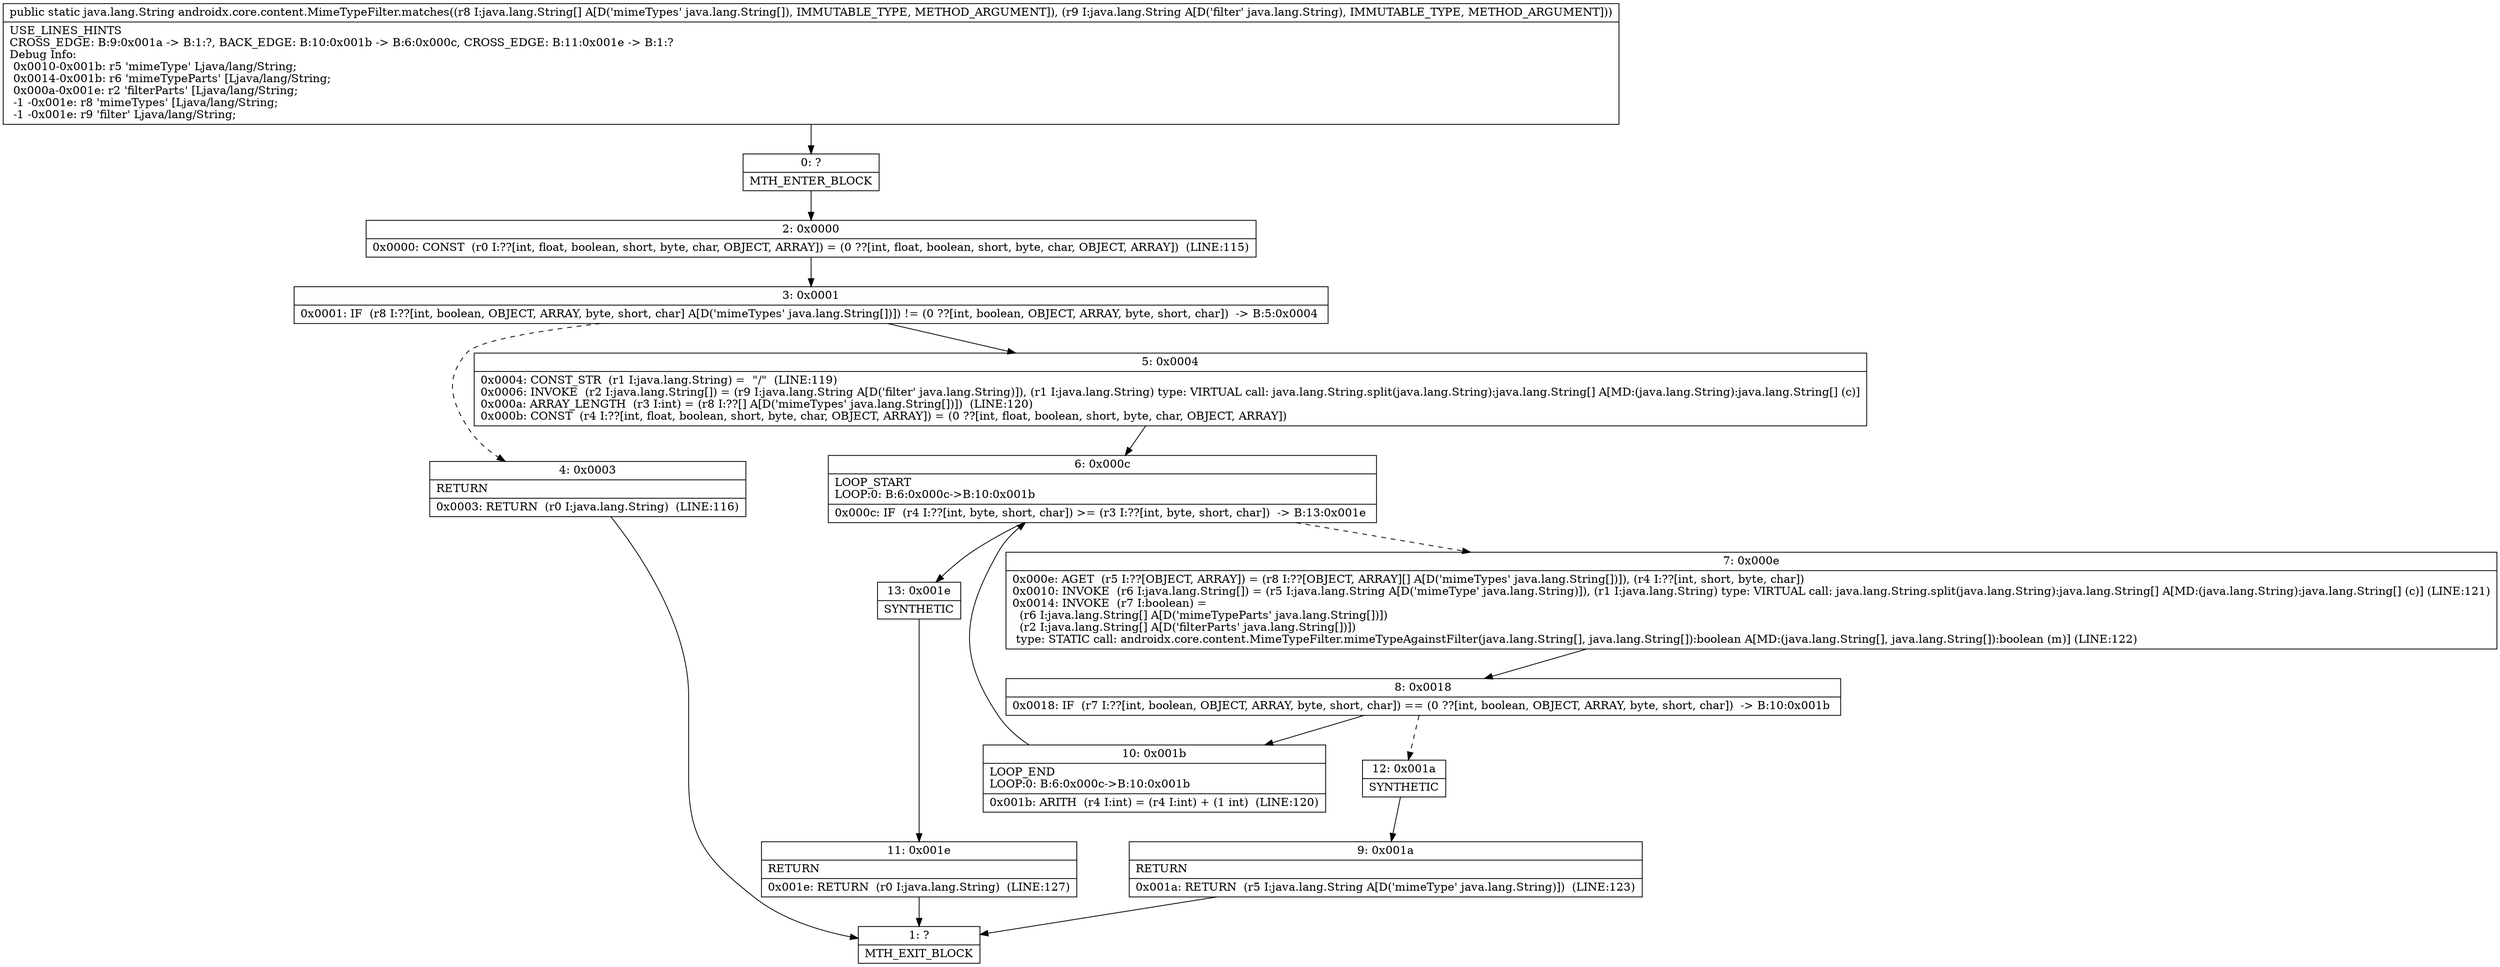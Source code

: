 digraph "CFG forandroidx.core.content.MimeTypeFilter.matches([Ljava\/lang\/String;Ljava\/lang\/String;)Ljava\/lang\/String;" {
Node_0 [shape=record,label="{0\:\ ?|MTH_ENTER_BLOCK\l}"];
Node_2 [shape=record,label="{2\:\ 0x0000|0x0000: CONST  (r0 I:??[int, float, boolean, short, byte, char, OBJECT, ARRAY]) = (0 ??[int, float, boolean, short, byte, char, OBJECT, ARRAY])  (LINE:115)\l}"];
Node_3 [shape=record,label="{3\:\ 0x0001|0x0001: IF  (r8 I:??[int, boolean, OBJECT, ARRAY, byte, short, char] A[D('mimeTypes' java.lang.String[])]) != (0 ??[int, boolean, OBJECT, ARRAY, byte, short, char])  \-\> B:5:0x0004 \l}"];
Node_4 [shape=record,label="{4\:\ 0x0003|RETURN\l|0x0003: RETURN  (r0 I:java.lang.String)  (LINE:116)\l}"];
Node_1 [shape=record,label="{1\:\ ?|MTH_EXIT_BLOCK\l}"];
Node_5 [shape=record,label="{5\:\ 0x0004|0x0004: CONST_STR  (r1 I:java.lang.String) =  \"\/\"  (LINE:119)\l0x0006: INVOKE  (r2 I:java.lang.String[]) = (r9 I:java.lang.String A[D('filter' java.lang.String)]), (r1 I:java.lang.String) type: VIRTUAL call: java.lang.String.split(java.lang.String):java.lang.String[] A[MD:(java.lang.String):java.lang.String[] (c)]\l0x000a: ARRAY_LENGTH  (r3 I:int) = (r8 I:??[] A[D('mimeTypes' java.lang.String[])])  (LINE:120)\l0x000b: CONST  (r4 I:??[int, float, boolean, short, byte, char, OBJECT, ARRAY]) = (0 ??[int, float, boolean, short, byte, char, OBJECT, ARRAY]) \l}"];
Node_6 [shape=record,label="{6\:\ 0x000c|LOOP_START\lLOOP:0: B:6:0x000c\-\>B:10:0x001b\l|0x000c: IF  (r4 I:??[int, byte, short, char]) \>= (r3 I:??[int, byte, short, char])  \-\> B:13:0x001e \l}"];
Node_7 [shape=record,label="{7\:\ 0x000e|0x000e: AGET  (r5 I:??[OBJECT, ARRAY]) = (r8 I:??[OBJECT, ARRAY][] A[D('mimeTypes' java.lang.String[])]), (r4 I:??[int, short, byte, char]) \l0x0010: INVOKE  (r6 I:java.lang.String[]) = (r5 I:java.lang.String A[D('mimeType' java.lang.String)]), (r1 I:java.lang.String) type: VIRTUAL call: java.lang.String.split(java.lang.String):java.lang.String[] A[MD:(java.lang.String):java.lang.String[] (c)] (LINE:121)\l0x0014: INVOKE  (r7 I:boolean) = \l  (r6 I:java.lang.String[] A[D('mimeTypeParts' java.lang.String[])])\l  (r2 I:java.lang.String[] A[D('filterParts' java.lang.String[])])\l type: STATIC call: androidx.core.content.MimeTypeFilter.mimeTypeAgainstFilter(java.lang.String[], java.lang.String[]):boolean A[MD:(java.lang.String[], java.lang.String[]):boolean (m)] (LINE:122)\l}"];
Node_8 [shape=record,label="{8\:\ 0x0018|0x0018: IF  (r7 I:??[int, boolean, OBJECT, ARRAY, byte, short, char]) == (0 ??[int, boolean, OBJECT, ARRAY, byte, short, char])  \-\> B:10:0x001b \l}"];
Node_10 [shape=record,label="{10\:\ 0x001b|LOOP_END\lLOOP:0: B:6:0x000c\-\>B:10:0x001b\l|0x001b: ARITH  (r4 I:int) = (r4 I:int) + (1 int)  (LINE:120)\l}"];
Node_12 [shape=record,label="{12\:\ 0x001a|SYNTHETIC\l}"];
Node_9 [shape=record,label="{9\:\ 0x001a|RETURN\l|0x001a: RETURN  (r5 I:java.lang.String A[D('mimeType' java.lang.String)])  (LINE:123)\l}"];
Node_13 [shape=record,label="{13\:\ 0x001e|SYNTHETIC\l}"];
Node_11 [shape=record,label="{11\:\ 0x001e|RETURN\l|0x001e: RETURN  (r0 I:java.lang.String)  (LINE:127)\l}"];
MethodNode[shape=record,label="{public static java.lang.String androidx.core.content.MimeTypeFilter.matches((r8 I:java.lang.String[] A[D('mimeTypes' java.lang.String[]), IMMUTABLE_TYPE, METHOD_ARGUMENT]), (r9 I:java.lang.String A[D('filter' java.lang.String), IMMUTABLE_TYPE, METHOD_ARGUMENT]))  | USE_LINES_HINTS\lCROSS_EDGE: B:9:0x001a \-\> B:1:?, BACK_EDGE: B:10:0x001b \-\> B:6:0x000c, CROSS_EDGE: B:11:0x001e \-\> B:1:?\lDebug Info:\l  0x0010\-0x001b: r5 'mimeType' Ljava\/lang\/String;\l  0x0014\-0x001b: r6 'mimeTypeParts' [Ljava\/lang\/String;\l  0x000a\-0x001e: r2 'filterParts' [Ljava\/lang\/String;\l  \-1 \-0x001e: r8 'mimeTypes' [Ljava\/lang\/String;\l  \-1 \-0x001e: r9 'filter' Ljava\/lang\/String;\l}"];
MethodNode -> Node_0;Node_0 -> Node_2;
Node_2 -> Node_3;
Node_3 -> Node_4[style=dashed];
Node_3 -> Node_5;
Node_4 -> Node_1;
Node_5 -> Node_6;
Node_6 -> Node_7[style=dashed];
Node_6 -> Node_13;
Node_7 -> Node_8;
Node_8 -> Node_10;
Node_8 -> Node_12[style=dashed];
Node_10 -> Node_6;
Node_12 -> Node_9;
Node_9 -> Node_1;
Node_13 -> Node_11;
Node_11 -> Node_1;
}

